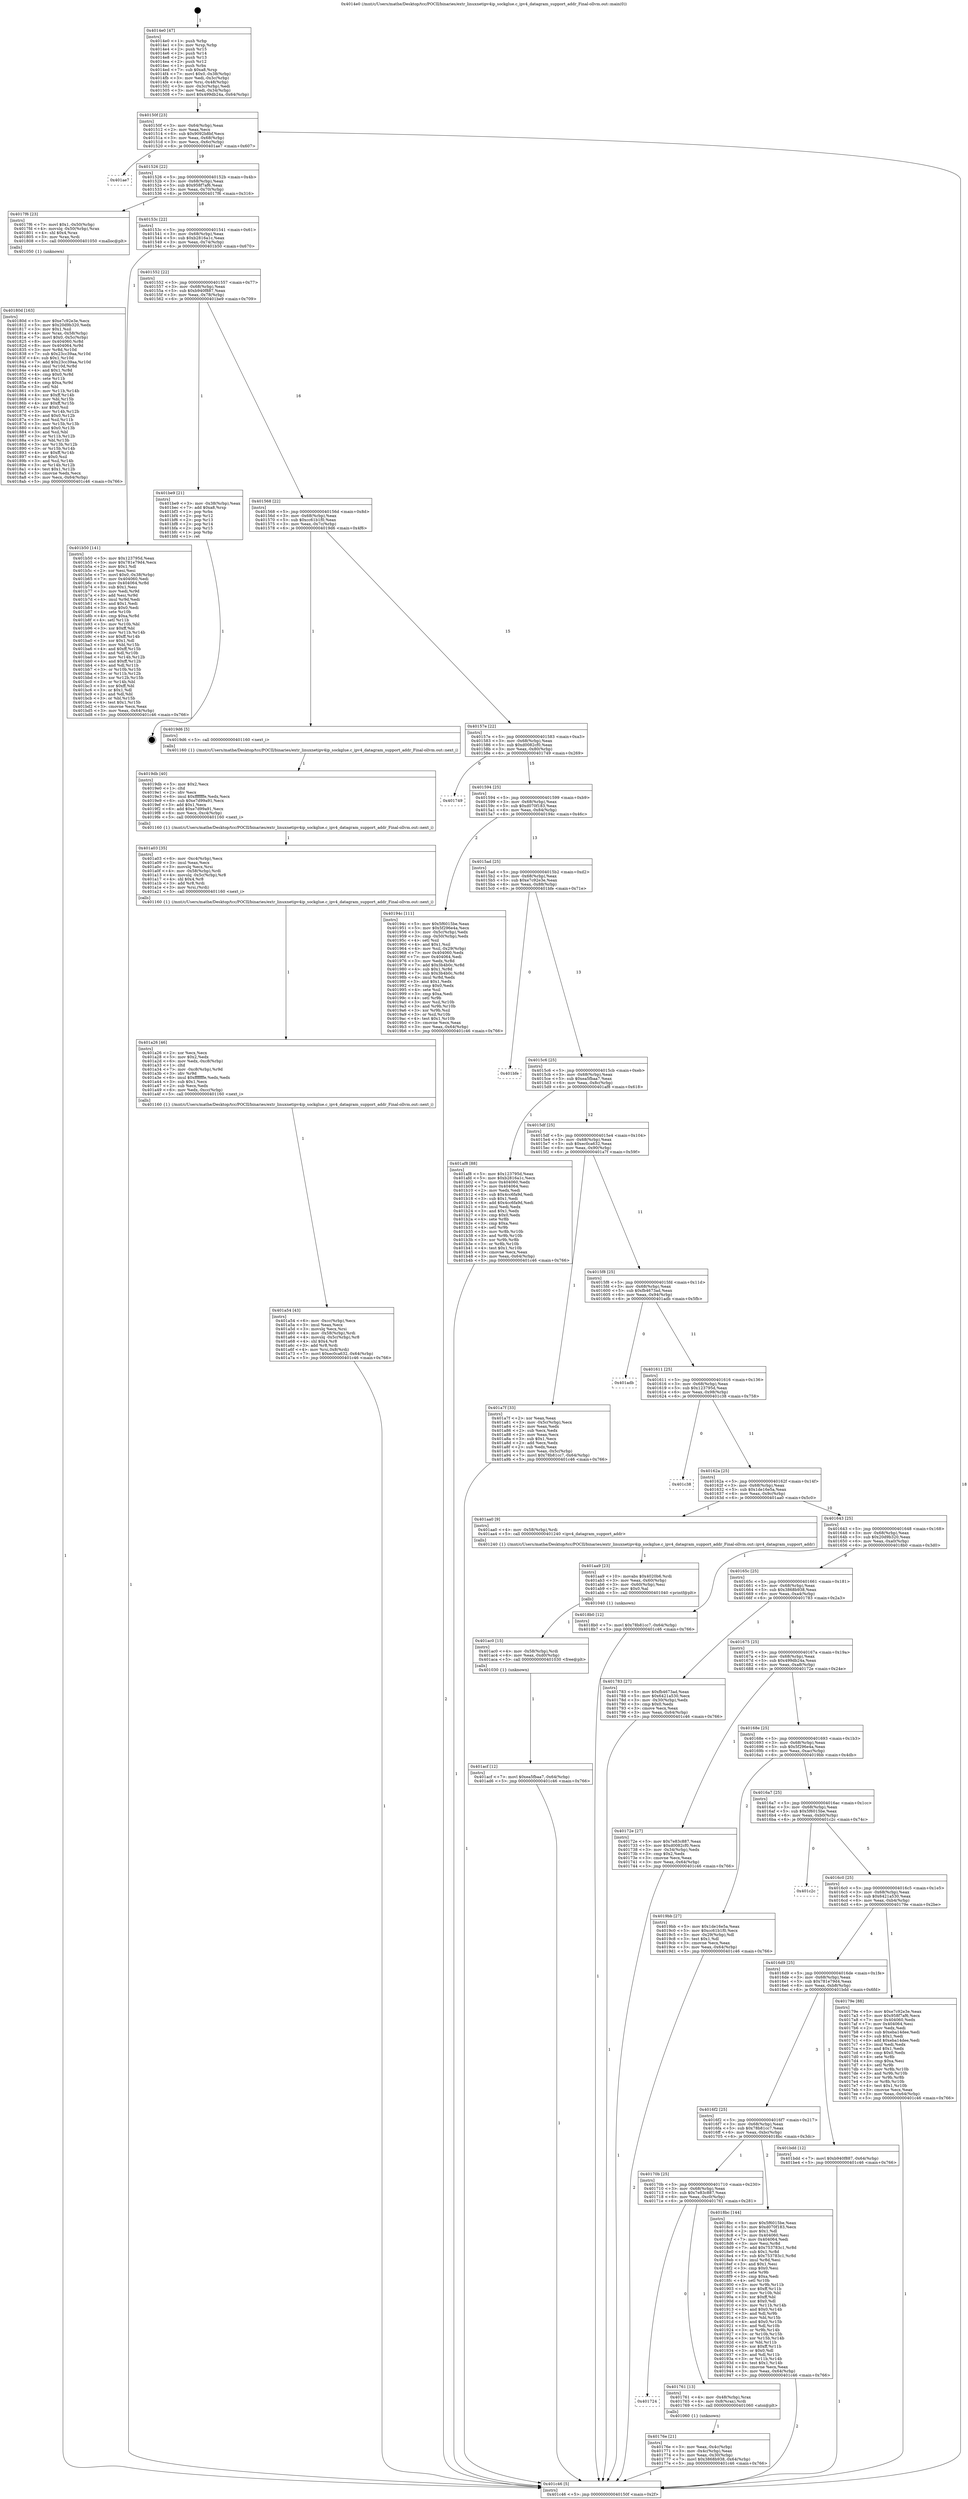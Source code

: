 digraph "0x4014e0" {
  label = "0x4014e0 (/mnt/c/Users/mathe/Desktop/tcc/POCII/binaries/extr_linuxnetipv4ip_sockglue.c_ipv4_datagram_support_addr_Final-ollvm.out::main(0))"
  labelloc = "t"
  node[shape=record]

  Entry [label="",width=0.3,height=0.3,shape=circle,fillcolor=black,style=filled]
  "0x40150f" [label="{
     0x40150f [23]\l
     | [instrs]\l
     &nbsp;&nbsp;0x40150f \<+3\>: mov -0x64(%rbp),%eax\l
     &nbsp;&nbsp;0x401512 \<+2\>: mov %eax,%ecx\l
     &nbsp;&nbsp;0x401514 \<+6\>: sub $0x9092b8bf,%ecx\l
     &nbsp;&nbsp;0x40151a \<+3\>: mov %eax,-0x68(%rbp)\l
     &nbsp;&nbsp;0x40151d \<+3\>: mov %ecx,-0x6c(%rbp)\l
     &nbsp;&nbsp;0x401520 \<+6\>: je 0000000000401ae7 \<main+0x607\>\l
  }"]
  "0x401ae7" [label="{
     0x401ae7\l
  }", style=dashed]
  "0x401526" [label="{
     0x401526 [22]\l
     | [instrs]\l
     &nbsp;&nbsp;0x401526 \<+5\>: jmp 000000000040152b \<main+0x4b\>\l
     &nbsp;&nbsp;0x40152b \<+3\>: mov -0x68(%rbp),%eax\l
     &nbsp;&nbsp;0x40152e \<+5\>: sub $0x958f7af6,%eax\l
     &nbsp;&nbsp;0x401533 \<+3\>: mov %eax,-0x70(%rbp)\l
     &nbsp;&nbsp;0x401536 \<+6\>: je 00000000004017f6 \<main+0x316\>\l
  }"]
  Exit [label="",width=0.3,height=0.3,shape=circle,fillcolor=black,style=filled,peripheries=2]
  "0x4017f6" [label="{
     0x4017f6 [23]\l
     | [instrs]\l
     &nbsp;&nbsp;0x4017f6 \<+7\>: movl $0x1,-0x50(%rbp)\l
     &nbsp;&nbsp;0x4017fd \<+4\>: movslq -0x50(%rbp),%rax\l
     &nbsp;&nbsp;0x401801 \<+4\>: shl $0x4,%rax\l
     &nbsp;&nbsp;0x401805 \<+3\>: mov %rax,%rdi\l
     &nbsp;&nbsp;0x401808 \<+5\>: call 0000000000401050 \<malloc@plt\>\l
     | [calls]\l
     &nbsp;&nbsp;0x401050 \{1\} (unknown)\l
  }"]
  "0x40153c" [label="{
     0x40153c [22]\l
     | [instrs]\l
     &nbsp;&nbsp;0x40153c \<+5\>: jmp 0000000000401541 \<main+0x61\>\l
     &nbsp;&nbsp;0x401541 \<+3\>: mov -0x68(%rbp),%eax\l
     &nbsp;&nbsp;0x401544 \<+5\>: sub $0xb2816a1c,%eax\l
     &nbsp;&nbsp;0x401549 \<+3\>: mov %eax,-0x74(%rbp)\l
     &nbsp;&nbsp;0x40154c \<+6\>: je 0000000000401b50 \<main+0x670\>\l
  }"]
  "0x401acf" [label="{
     0x401acf [12]\l
     | [instrs]\l
     &nbsp;&nbsp;0x401acf \<+7\>: movl $0xea5fbaa7,-0x64(%rbp)\l
     &nbsp;&nbsp;0x401ad6 \<+5\>: jmp 0000000000401c46 \<main+0x766\>\l
  }"]
  "0x401b50" [label="{
     0x401b50 [141]\l
     | [instrs]\l
     &nbsp;&nbsp;0x401b50 \<+5\>: mov $0x123795d,%eax\l
     &nbsp;&nbsp;0x401b55 \<+5\>: mov $0x781e79d4,%ecx\l
     &nbsp;&nbsp;0x401b5a \<+2\>: mov $0x1,%dl\l
     &nbsp;&nbsp;0x401b5c \<+2\>: xor %esi,%esi\l
     &nbsp;&nbsp;0x401b5e \<+7\>: movl $0x0,-0x38(%rbp)\l
     &nbsp;&nbsp;0x401b65 \<+7\>: mov 0x404060,%edi\l
     &nbsp;&nbsp;0x401b6c \<+8\>: mov 0x404064,%r8d\l
     &nbsp;&nbsp;0x401b74 \<+3\>: sub $0x1,%esi\l
     &nbsp;&nbsp;0x401b77 \<+3\>: mov %edi,%r9d\l
     &nbsp;&nbsp;0x401b7a \<+3\>: add %esi,%r9d\l
     &nbsp;&nbsp;0x401b7d \<+4\>: imul %r9d,%edi\l
     &nbsp;&nbsp;0x401b81 \<+3\>: and $0x1,%edi\l
     &nbsp;&nbsp;0x401b84 \<+3\>: cmp $0x0,%edi\l
     &nbsp;&nbsp;0x401b87 \<+4\>: sete %r10b\l
     &nbsp;&nbsp;0x401b8b \<+4\>: cmp $0xa,%r8d\l
     &nbsp;&nbsp;0x401b8f \<+4\>: setl %r11b\l
     &nbsp;&nbsp;0x401b93 \<+3\>: mov %r10b,%bl\l
     &nbsp;&nbsp;0x401b96 \<+3\>: xor $0xff,%bl\l
     &nbsp;&nbsp;0x401b99 \<+3\>: mov %r11b,%r14b\l
     &nbsp;&nbsp;0x401b9c \<+4\>: xor $0xff,%r14b\l
     &nbsp;&nbsp;0x401ba0 \<+3\>: xor $0x1,%dl\l
     &nbsp;&nbsp;0x401ba3 \<+3\>: mov %bl,%r15b\l
     &nbsp;&nbsp;0x401ba6 \<+4\>: and $0xff,%r15b\l
     &nbsp;&nbsp;0x401baa \<+3\>: and %dl,%r10b\l
     &nbsp;&nbsp;0x401bad \<+3\>: mov %r14b,%r12b\l
     &nbsp;&nbsp;0x401bb0 \<+4\>: and $0xff,%r12b\l
     &nbsp;&nbsp;0x401bb4 \<+3\>: and %dl,%r11b\l
     &nbsp;&nbsp;0x401bb7 \<+3\>: or %r10b,%r15b\l
     &nbsp;&nbsp;0x401bba \<+3\>: or %r11b,%r12b\l
     &nbsp;&nbsp;0x401bbd \<+3\>: xor %r12b,%r15b\l
     &nbsp;&nbsp;0x401bc0 \<+3\>: or %r14b,%bl\l
     &nbsp;&nbsp;0x401bc3 \<+3\>: xor $0xff,%bl\l
     &nbsp;&nbsp;0x401bc6 \<+3\>: or $0x1,%dl\l
     &nbsp;&nbsp;0x401bc9 \<+2\>: and %dl,%bl\l
     &nbsp;&nbsp;0x401bcb \<+3\>: or %bl,%r15b\l
     &nbsp;&nbsp;0x401bce \<+4\>: test $0x1,%r15b\l
     &nbsp;&nbsp;0x401bd2 \<+3\>: cmovne %ecx,%eax\l
     &nbsp;&nbsp;0x401bd5 \<+3\>: mov %eax,-0x64(%rbp)\l
     &nbsp;&nbsp;0x401bd8 \<+5\>: jmp 0000000000401c46 \<main+0x766\>\l
  }"]
  "0x401552" [label="{
     0x401552 [22]\l
     | [instrs]\l
     &nbsp;&nbsp;0x401552 \<+5\>: jmp 0000000000401557 \<main+0x77\>\l
     &nbsp;&nbsp;0x401557 \<+3\>: mov -0x68(%rbp),%eax\l
     &nbsp;&nbsp;0x40155a \<+5\>: sub $0xb940f887,%eax\l
     &nbsp;&nbsp;0x40155f \<+3\>: mov %eax,-0x78(%rbp)\l
     &nbsp;&nbsp;0x401562 \<+6\>: je 0000000000401be9 \<main+0x709\>\l
  }"]
  "0x401ac0" [label="{
     0x401ac0 [15]\l
     | [instrs]\l
     &nbsp;&nbsp;0x401ac0 \<+4\>: mov -0x58(%rbp),%rdi\l
     &nbsp;&nbsp;0x401ac4 \<+6\>: mov %eax,-0xd0(%rbp)\l
     &nbsp;&nbsp;0x401aca \<+5\>: call 0000000000401030 \<free@plt\>\l
     | [calls]\l
     &nbsp;&nbsp;0x401030 \{1\} (unknown)\l
  }"]
  "0x401be9" [label="{
     0x401be9 [21]\l
     | [instrs]\l
     &nbsp;&nbsp;0x401be9 \<+3\>: mov -0x38(%rbp),%eax\l
     &nbsp;&nbsp;0x401bec \<+7\>: add $0xa8,%rsp\l
     &nbsp;&nbsp;0x401bf3 \<+1\>: pop %rbx\l
     &nbsp;&nbsp;0x401bf4 \<+2\>: pop %r12\l
     &nbsp;&nbsp;0x401bf6 \<+2\>: pop %r13\l
     &nbsp;&nbsp;0x401bf8 \<+2\>: pop %r14\l
     &nbsp;&nbsp;0x401bfa \<+2\>: pop %r15\l
     &nbsp;&nbsp;0x401bfc \<+1\>: pop %rbp\l
     &nbsp;&nbsp;0x401bfd \<+1\>: ret\l
  }"]
  "0x401568" [label="{
     0x401568 [22]\l
     | [instrs]\l
     &nbsp;&nbsp;0x401568 \<+5\>: jmp 000000000040156d \<main+0x8d\>\l
     &nbsp;&nbsp;0x40156d \<+3\>: mov -0x68(%rbp),%eax\l
     &nbsp;&nbsp;0x401570 \<+5\>: sub $0xcc61b1f0,%eax\l
     &nbsp;&nbsp;0x401575 \<+3\>: mov %eax,-0x7c(%rbp)\l
     &nbsp;&nbsp;0x401578 \<+6\>: je 00000000004019d6 \<main+0x4f6\>\l
  }"]
  "0x401aa9" [label="{
     0x401aa9 [23]\l
     | [instrs]\l
     &nbsp;&nbsp;0x401aa9 \<+10\>: movabs $0x4020b6,%rdi\l
     &nbsp;&nbsp;0x401ab3 \<+3\>: mov %eax,-0x60(%rbp)\l
     &nbsp;&nbsp;0x401ab6 \<+3\>: mov -0x60(%rbp),%esi\l
     &nbsp;&nbsp;0x401ab9 \<+2\>: mov $0x0,%al\l
     &nbsp;&nbsp;0x401abb \<+5\>: call 0000000000401040 \<printf@plt\>\l
     | [calls]\l
     &nbsp;&nbsp;0x401040 \{1\} (unknown)\l
  }"]
  "0x4019d6" [label="{
     0x4019d6 [5]\l
     | [instrs]\l
     &nbsp;&nbsp;0x4019d6 \<+5\>: call 0000000000401160 \<next_i\>\l
     | [calls]\l
     &nbsp;&nbsp;0x401160 \{1\} (/mnt/c/Users/mathe/Desktop/tcc/POCII/binaries/extr_linuxnetipv4ip_sockglue.c_ipv4_datagram_support_addr_Final-ollvm.out::next_i)\l
  }"]
  "0x40157e" [label="{
     0x40157e [22]\l
     | [instrs]\l
     &nbsp;&nbsp;0x40157e \<+5\>: jmp 0000000000401583 \<main+0xa3\>\l
     &nbsp;&nbsp;0x401583 \<+3\>: mov -0x68(%rbp),%eax\l
     &nbsp;&nbsp;0x401586 \<+5\>: sub $0xd0082cf0,%eax\l
     &nbsp;&nbsp;0x40158b \<+3\>: mov %eax,-0x80(%rbp)\l
     &nbsp;&nbsp;0x40158e \<+6\>: je 0000000000401749 \<main+0x269\>\l
  }"]
  "0x401a54" [label="{
     0x401a54 [43]\l
     | [instrs]\l
     &nbsp;&nbsp;0x401a54 \<+6\>: mov -0xcc(%rbp),%ecx\l
     &nbsp;&nbsp;0x401a5a \<+3\>: imul %eax,%ecx\l
     &nbsp;&nbsp;0x401a5d \<+3\>: movslq %ecx,%rsi\l
     &nbsp;&nbsp;0x401a60 \<+4\>: mov -0x58(%rbp),%rdi\l
     &nbsp;&nbsp;0x401a64 \<+4\>: movslq -0x5c(%rbp),%r8\l
     &nbsp;&nbsp;0x401a68 \<+4\>: shl $0x4,%r8\l
     &nbsp;&nbsp;0x401a6c \<+3\>: add %r8,%rdi\l
     &nbsp;&nbsp;0x401a6f \<+4\>: mov %rsi,0x8(%rdi)\l
     &nbsp;&nbsp;0x401a73 \<+7\>: movl $0xec0ca632,-0x64(%rbp)\l
     &nbsp;&nbsp;0x401a7a \<+5\>: jmp 0000000000401c46 \<main+0x766\>\l
  }"]
  "0x401749" [label="{
     0x401749\l
  }", style=dashed]
  "0x401594" [label="{
     0x401594 [25]\l
     | [instrs]\l
     &nbsp;&nbsp;0x401594 \<+5\>: jmp 0000000000401599 \<main+0xb9\>\l
     &nbsp;&nbsp;0x401599 \<+3\>: mov -0x68(%rbp),%eax\l
     &nbsp;&nbsp;0x40159c \<+5\>: sub $0xd070f183,%eax\l
     &nbsp;&nbsp;0x4015a1 \<+6\>: mov %eax,-0x84(%rbp)\l
     &nbsp;&nbsp;0x4015a7 \<+6\>: je 000000000040194c \<main+0x46c\>\l
  }"]
  "0x401a26" [label="{
     0x401a26 [46]\l
     | [instrs]\l
     &nbsp;&nbsp;0x401a26 \<+2\>: xor %ecx,%ecx\l
     &nbsp;&nbsp;0x401a28 \<+5\>: mov $0x2,%edx\l
     &nbsp;&nbsp;0x401a2d \<+6\>: mov %edx,-0xc8(%rbp)\l
     &nbsp;&nbsp;0x401a33 \<+1\>: cltd\l
     &nbsp;&nbsp;0x401a34 \<+7\>: mov -0xc8(%rbp),%r9d\l
     &nbsp;&nbsp;0x401a3b \<+3\>: idiv %r9d\l
     &nbsp;&nbsp;0x401a3e \<+6\>: imul $0xfffffffe,%edx,%edx\l
     &nbsp;&nbsp;0x401a44 \<+3\>: sub $0x1,%ecx\l
     &nbsp;&nbsp;0x401a47 \<+2\>: sub %ecx,%edx\l
     &nbsp;&nbsp;0x401a49 \<+6\>: mov %edx,-0xcc(%rbp)\l
     &nbsp;&nbsp;0x401a4f \<+5\>: call 0000000000401160 \<next_i\>\l
     | [calls]\l
     &nbsp;&nbsp;0x401160 \{1\} (/mnt/c/Users/mathe/Desktop/tcc/POCII/binaries/extr_linuxnetipv4ip_sockglue.c_ipv4_datagram_support_addr_Final-ollvm.out::next_i)\l
  }"]
  "0x40194c" [label="{
     0x40194c [111]\l
     | [instrs]\l
     &nbsp;&nbsp;0x40194c \<+5\>: mov $0x5f6015be,%eax\l
     &nbsp;&nbsp;0x401951 \<+5\>: mov $0x5f296e4a,%ecx\l
     &nbsp;&nbsp;0x401956 \<+3\>: mov -0x5c(%rbp),%edx\l
     &nbsp;&nbsp;0x401959 \<+3\>: cmp -0x50(%rbp),%edx\l
     &nbsp;&nbsp;0x40195c \<+4\>: setl %sil\l
     &nbsp;&nbsp;0x401960 \<+4\>: and $0x1,%sil\l
     &nbsp;&nbsp;0x401964 \<+4\>: mov %sil,-0x29(%rbp)\l
     &nbsp;&nbsp;0x401968 \<+7\>: mov 0x404060,%edx\l
     &nbsp;&nbsp;0x40196f \<+7\>: mov 0x404064,%edi\l
     &nbsp;&nbsp;0x401976 \<+3\>: mov %edx,%r8d\l
     &nbsp;&nbsp;0x401979 \<+7\>: add $0x3b4b0c,%r8d\l
     &nbsp;&nbsp;0x401980 \<+4\>: sub $0x1,%r8d\l
     &nbsp;&nbsp;0x401984 \<+7\>: sub $0x3b4b0c,%r8d\l
     &nbsp;&nbsp;0x40198b \<+4\>: imul %r8d,%edx\l
     &nbsp;&nbsp;0x40198f \<+3\>: and $0x1,%edx\l
     &nbsp;&nbsp;0x401992 \<+3\>: cmp $0x0,%edx\l
     &nbsp;&nbsp;0x401995 \<+4\>: sete %sil\l
     &nbsp;&nbsp;0x401999 \<+3\>: cmp $0xa,%edi\l
     &nbsp;&nbsp;0x40199c \<+4\>: setl %r9b\l
     &nbsp;&nbsp;0x4019a0 \<+3\>: mov %sil,%r10b\l
     &nbsp;&nbsp;0x4019a3 \<+3\>: and %r9b,%r10b\l
     &nbsp;&nbsp;0x4019a6 \<+3\>: xor %r9b,%sil\l
     &nbsp;&nbsp;0x4019a9 \<+3\>: or %sil,%r10b\l
     &nbsp;&nbsp;0x4019ac \<+4\>: test $0x1,%r10b\l
     &nbsp;&nbsp;0x4019b0 \<+3\>: cmovne %ecx,%eax\l
     &nbsp;&nbsp;0x4019b3 \<+3\>: mov %eax,-0x64(%rbp)\l
     &nbsp;&nbsp;0x4019b6 \<+5\>: jmp 0000000000401c46 \<main+0x766\>\l
  }"]
  "0x4015ad" [label="{
     0x4015ad [25]\l
     | [instrs]\l
     &nbsp;&nbsp;0x4015ad \<+5\>: jmp 00000000004015b2 \<main+0xd2\>\l
     &nbsp;&nbsp;0x4015b2 \<+3\>: mov -0x68(%rbp),%eax\l
     &nbsp;&nbsp;0x4015b5 \<+5\>: sub $0xe7c92e3e,%eax\l
     &nbsp;&nbsp;0x4015ba \<+6\>: mov %eax,-0x88(%rbp)\l
     &nbsp;&nbsp;0x4015c0 \<+6\>: je 0000000000401bfe \<main+0x71e\>\l
  }"]
  "0x401a03" [label="{
     0x401a03 [35]\l
     | [instrs]\l
     &nbsp;&nbsp;0x401a03 \<+6\>: mov -0xc4(%rbp),%ecx\l
     &nbsp;&nbsp;0x401a09 \<+3\>: imul %eax,%ecx\l
     &nbsp;&nbsp;0x401a0c \<+3\>: movslq %ecx,%rsi\l
     &nbsp;&nbsp;0x401a0f \<+4\>: mov -0x58(%rbp),%rdi\l
     &nbsp;&nbsp;0x401a13 \<+4\>: movslq -0x5c(%rbp),%r8\l
     &nbsp;&nbsp;0x401a17 \<+4\>: shl $0x4,%r8\l
     &nbsp;&nbsp;0x401a1b \<+3\>: add %r8,%rdi\l
     &nbsp;&nbsp;0x401a1e \<+3\>: mov %rsi,(%rdi)\l
     &nbsp;&nbsp;0x401a21 \<+5\>: call 0000000000401160 \<next_i\>\l
     | [calls]\l
     &nbsp;&nbsp;0x401160 \{1\} (/mnt/c/Users/mathe/Desktop/tcc/POCII/binaries/extr_linuxnetipv4ip_sockglue.c_ipv4_datagram_support_addr_Final-ollvm.out::next_i)\l
  }"]
  "0x401bfe" [label="{
     0x401bfe\l
  }", style=dashed]
  "0x4015c6" [label="{
     0x4015c6 [25]\l
     | [instrs]\l
     &nbsp;&nbsp;0x4015c6 \<+5\>: jmp 00000000004015cb \<main+0xeb\>\l
     &nbsp;&nbsp;0x4015cb \<+3\>: mov -0x68(%rbp),%eax\l
     &nbsp;&nbsp;0x4015ce \<+5\>: sub $0xea5fbaa7,%eax\l
     &nbsp;&nbsp;0x4015d3 \<+6\>: mov %eax,-0x8c(%rbp)\l
     &nbsp;&nbsp;0x4015d9 \<+6\>: je 0000000000401af8 \<main+0x618\>\l
  }"]
  "0x4019db" [label="{
     0x4019db [40]\l
     | [instrs]\l
     &nbsp;&nbsp;0x4019db \<+5\>: mov $0x2,%ecx\l
     &nbsp;&nbsp;0x4019e0 \<+1\>: cltd\l
     &nbsp;&nbsp;0x4019e1 \<+2\>: idiv %ecx\l
     &nbsp;&nbsp;0x4019e3 \<+6\>: imul $0xfffffffe,%edx,%ecx\l
     &nbsp;&nbsp;0x4019e9 \<+6\>: sub $0xe7d99a91,%ecx\l
     &nbsp;&nbsp;0x4019ef \<+3\>: add $0x1,%ecx\l
     &nbsp;&nbsp;0x4019f2 \<+6\>: add $0xe7d99a91,%ecx\l
     &nbsp;&nbsp;0x4019f8 \<+6\>: mov %ecx,-0xc4(%rbp)\l
     &nbsp;&nbsp;0x4019fe \<+5\>: call 0000000000401160 \<next_i\>\l
     | [calls]\l
     &nbsp;&nbsp;0x401160 \{1\} (/mnt/c/Users/mathe/Desktop/tcc/POCII/binaries/extr_linuxnetipv4ip_sockglue.c_ipv4_datagram_support_addr_Final-ollvm.out::next_i)\l
  }"]
  "0x401af8" [label="{
     0x401af8 [88]\l
     | [instrs]\l
     &nbsp;&nbsp;0x401af8 \<+5\>: mov $0x123795d,%eax\l
     &nbsp;&nbsp;0x401afd \<+5\>: mov $0xb2816a1c,%ecx\l
     &nbsp;&nbsp;0x401b02 \<+7\>: mov 0x404060,%edx\l
     &nbsp;&nbsp;0x401b09 \<+7\>: mov 0x404064,%esi\l
     &nbsp;&nbsp;0x401b10 \<+2\>: mov %edx,%edi\l
     &nbsp;&nbsp;0x401b12 \<+6\>: sub $0x4cc6fa9d,%edi\l
     &nbsp;&nbsp;0x401b18 \<+3\>: sub $0x1,%edi\l
     &nbsp;&nbsp;0x401b1b \<+6\>: add $0x4cc6fa9d,%edi\l
     &nbsp;&nbsp;0x401b21 \<+3\>: imul %edi,%edx\l
     &nbsp;&nbsp;0x401b24 \<+3\>: and $0x1,%edx\l
     &nbsp;&nbsp;0x401b27 \<+3\>: cmp $0x0,%edx\l
     &nbsp;&nbsp;0x401b2a \<+4\>: sete %r8b\l
     &nbsp;&nbsp;0x401b2e \<+3\>: cmp $0xa,%esi\l
     &nbsp;&nbsp;0x401b31 \<+4\>: setl %r9b\l
     &nbsp;&nbsp;0x401b35 \<+3\>: mov %r8b,%r10b\l
     &nbsp;&nbsp;0x401b38 \<+3\>: and %r9b,%r10b\l
     &nbsp;&nbsp;0x401b3b \<+3\>: xor %r9b,%r8b\l
     &nbsp;&nbsp;0x401b3e \<+3\>: or %r8b,%r10b\l
     &nbsp;&nbsp;0x401b41 \<+4\>: test $0x1,%r10b\l
     &nbsp;&nbsp;0x401b45 \<+3\>: cmovne %ecx,%eax\l
     &nbsp;&nbsp;0x401b48 \<+3\>: mov %eax,-0x64(%rbp)\l
     &nbsp;&nbsp;0x401b4b \<+5\>: jmp 0000000000401c46 \<main+0x766\>\l
  }"]
  "0x4015df" [label="{
     0x4015df [25]\l
     | [instrs]\l
     &nbsp;&nbsp;0x4015df \<+5\>: jmp 00000000004015e4 \<main+0x104\>\l
     &nbsp;&nbsp;0x4015e4 \<+3\>: mov -0x68(%rbp),%eax\l
     &nbsp;&nbsp;0x4015e7 \<+5\>: sub $0xec0ca632,%eax\l
     &nbsp;&nbsp;0x4015ec \<+6\>: mov %eax,-0x90(%rbp)\l
     &nbsp;&nbsp;0x4015f2 \<+6\>: je 0000000000401a7f \<main+0x59f\>\l
  }"]
  "0x40180d" [label="{
     0x40180d [163]\l
     | [instrs]\l
     &nbsp;&nbsp;0x40180d \<+5\>: mov $0xe7c92e3e,%ecx\l
     &nbsp;&nbsp;0x401812 \<+5\>: mov $0x20d9b320,%edx\l
     &nbsp;&nbsp;0x401817 \<+3\>: mov $0x1,%sil\l
     &nbsp;&nbsp;0x40181a \<+4\>: mov %rax,-0x58(%rbp)\l
     &nbsp;&nbsp;0x40181e \<+7\>: movl $0x0,-0x5c(%rbp)\l
     &nbsp;&nbsp;0x401825 \<+8\>: mov 0x404060,%r8d\l
     &nbsp;&nbsp;0x40182d \<+8\>: mov 0x404064,%r9d\l
     &nbsp;&nbsp;0x401835 \<+3\>: mov %r8d,%r10d\l
     &nbsp;&nbsp;0x401838 \<+7\>: sub $0x23cc39aa,%r10d\l
     &nbsp;&nbsp;0x40183f \<+4\>: sub $0x1,%r10d\l
     &nbsp;&nbsp;0x401843 \<+7\>: add $0x23cc39aa,%r10d\l
     &nbsp;&nbsp;0x40184a \<+4\>: imul %r10d,%r8d\l
     &nbsp;&nbsp;0x40184e \<+4\>: and $0x1,%r8d\l
     &nbsp;&nbsp;0x401852 \<+4\>: cmp $0x0,%r8d\l
     &nbsp;&nbsp;0x401856 \<+4\>: sete %r11b\l
     &nbsp;&nbsp;0x40185a \<+4\>: cmp $0xa,%r9d\l
     &nbsp;&nbsp;0x40185e \<+3\>: setl %bl\l
     &nbsp;&nbsp;0x401861 \<+3\>: mov %r11b,%r14b\l
     &nbsp;&nbsp;0x401864 \<+4\>: xor $0xff,%r14b\l
     &nbsp;&nbsp;0x401868 \<+3\>: mov %bl,%r15b\l
     &nbsp;&nbsp;0x40186b \<+4\>: xor $0xff,%r15b\l
     &nbsp;&nbsp;0x40186f \<+4\>: xor $0x0,%sil\l
     &nbsp;&nbsp;0x401873 \<+3\>: mov %r14b,%r12b\l
     &nbsp;&nbsp;0x401876 \<+4\>: and $0x0,%r12b\l
     &nbsp;&nbsp;0x40187a \<+3\>: and %sil,%r11b\l
     &nbsp;&nbsp;0x40187d \<+3\>: mov %r15b,%r13b\l
     &nbsp;&nbsp;0x401880 \<+4\>: and $0x0,%r13b\l
     &nbsp;&nbsp;0x401884 \<+3\>: and %sil,%bl\l
     &nbsp;&nbsp;0x401887 \<+3\>: or %r11b,%r12b\l
     &nbsp;&nbsp;0x40188a \<+3\>: or %bl,%r13b\l
     &nbsp;&nbsp;0x40188d \<+3\>: xor %r13b,%r12b\l
     &nbsp;&nbsp;0x401890 \<+3\>: or %r15b,%r14b\l
     &nbsp;&nbsp;0x401893 \<+4\>: xor $0xff,%r14b\l
     &nbsp;&nbsp;0x401897 \<+4\>: or $0x0,%sil\l
     &nbsp;&nbsp;0x40189b \<+3\>: and %sil,%r14b\l
     &nbsp;&nbsp;0x40189e \<+3\>: or %r14b,%r12b\l
     &nbsp;&nbsp;0x4018a1 \<+4\>: test $0x1,%r12b\l
     &nbsp;&nbsp;0x4018a5 \<+3\>: cmovne %edx,%ecx\l
     &nbsp;&nbsp;0x4018a8 \<+3\>: mov %ecx,-0x64(%rbp)\l
     &nbsp;&nbsp;0x4018ab \<+5\>: jmp 0000000000401c46 \<main+0x766\>\l
  }"]
  "0x401a7f" [label="{
     0x401a7f [33]\l
     | [instrs]\l
     &nbsp;&nbsp;0x401a7f \<+2\>: xor %eax,%eax\l
     &nbsp;&nbsp;0x401a81 \<+3\>: mov -0x5c(%rbp),%ecx\l
     &nbsp;&nbsp;0x401a84 \<+2\>: mov %eax,%edx\l
     &nbsp;&nbsp;0x401a86 \<+2\>: sub %ecx,%edx\l
     &nbsp;&nbsp;0x401a88 \<+2\>: mov %eax,%ecx\l
     &nbsp;&nbsp;0x401a8a \<+3\>: sub $0x1,%ecx\l
     &nbsp;&nbsp;0x401a8d \<+2\>: add %ecx,%edx\l
     &nbsp;&nbsp;0x401a8f \<+2\>: sub %edx,%eax\l
     &nbsp;&nbsp;0x401a91 \<+3\>: mov %eax,-0x5c(%rbp)\l
     &nbsp;&nbsp;0x401a94 \<+7\>: movl $0x78b81cc7,-0x64(%rbp)\l
     &nbsp;&nbsp;0x401a9b \<+5\>: jmp 0000000000401c46 \<main+0x766\>\l
  }"]
  "0x4015f8" [label="{
     0x4015f8 [25]\l
     | [instrs]\l
     &nbsp;&nbsp;0x4015f8 \<+5\>: jmp 00000000004015fd \<main+0x11d\>\l
     &nbsp;&nbsp;0x4015fd \<+3\>: mov -0x68(%rbp),%eax\l
     &nbsp;&nbsp;0x401600 \<+5\>: sub $0xfb4673ad,%eax\l
     &nbsp;&nbsp;0x401605 \<+6\>: mov %eax,-0x94(%rbp)\l
     &nbsp;&nbsp;0x40160b \<+6\>: je 0000000000401adb \<main+0x5fb\>\l
  }"]
  "0x40176e" [label="{
     0x40176e [21]\l
     | [instrs]\l
     &nbsp;&nbsp;0x40176e \<+3\>: mov %eax,-0x4c(%rbp)\l
     &nbsp;&nbsp;0x401771 \<+3\>: mov -0x4c(%rbp),%eax\l
     &nbsp;&nbsp;0x401774 \<+3\>: mov %eax,-0x30(%rbp)\l
     &nbsp;&nbsp;0x401777 \<+7\>: movl $0x3868b938,-0x64(%rbp)\l
     &nbsp;&nbsp;0x40177e \<+5\>: jmp 0000000000401c46 \<main+0x766\>\l
  }"]
  "0x401adb" [label="{
     0x401adb\l
  }", style=dashed]
  "0x401611" [label="{
     0x401611 [25]\l
     | [instrs]\l
     &nbsp;&nbsp;0x401611 \<+5\>: jmp 0000000000401616 \<main+0x136\>\l
     &nbsp;&nbsp;0x401616 \<+3\>: mov -0x68(%rbp),%eax\l
     &nbsp;&nbsp;0x401619 \<+5\>: sub $0x123795d,%eax\l
     &nbsp;&nbsp;0x40161e \<+6\>: mov %eax,-0x98(%rbp)\l
     &nbsp;&nbsp;0x401624 \<+6\>: je 0000000000401c38 \<main+0x758\>\l
  }"]
  "0x401724" [label="{
     0x401724\l
  }", style=dashed]
  "0x401c38" [label="{
     0x401c38\l
  }", style=dashed]
  "0x40162a" [label="{
     0x40162a [25]\l
     | [instrs]\l
     &nbsp;&nbsp;0x40162a \<+5\>: jmp 000000000040162f \<main+0x14f\>\l
     &nbsp;&nbsp;0x40162f \<+3\>: mov -0x68(%rbp),%eax\l
     &nbsp;&nbsp;0x401632 \<+5\>: sub $0x1de16e5a,%eax\l
     &nbsp;&nbsp;0x401637 \<+6\>: mov %eax,-0x9c(%rbp)\l
     &nbsp;&nbsp;0x40163d \<+6\>: je 0000000000401aa0 \<main+0x5c0\>\l
  }"]
  "0x401761" [label="{
     0x401761 [13]\l
     | [instrs]\l
     &nbsp;&nbsp;0x401761 \<+4\>: mov -0x48(%rbp),%rax\l
     &nbsp;&nbsp;0x401765 \<+4\>: mov 0x8(%rax),%rdi\l
     &nbsp;&nbsp;0x401769 \<+5\>: call 0000000000401060 \<atoi@plt\>\l
     | [calls]\l
     &nbsp;&nbsp;0x401060 \{1\} (unknown)\l
  }"]
  "0x401aa0" [label="{
     0x401aa0 [9]\l
     | [instrs]\l
     &nbsp;&nbsp;0x401aa0 \<+4\>: mov -0x58(%rbp),%rdi\l
     &nbsp;&nbsp;0x401aa4 \<+5\>: call 0000000000401240 \<ipv4_datagram_support_addr\>\l
     | [calls]\l
     &nbsp;&nbsp;0x401240 \{1\} (/mnt/c/Users/mathe/Desktop/tcc/POCII/binaries/extr_linuxnetipv4ip_sockglue.c_ipv4_datagram_support_addr_Final-ollvm.out::ipv4_datagram_support_addr)\l
  }"]
  "0x401643" [label="{
     0x401643 [25]\l
     | [instrs]\l
     &nbsp;&nbsp;0x401643 \<+5\>: jmp 0000000000401648 \<main+0x168\>\l
     &nbsp;&nbsp;0x401648 \<+3\>: mov -0x68(%rbp),%eax\l
     &nbsp;&nbsp;0x40164b \<+5\>: sub $0x20d9b320,%eax\l
     &nbsp;&nbsp;0x401650 \<+6\>: mov %eax,-0xa0(%rbp)\l
     &nbsp;&nbsp;0x401656 \<+6\>: je 00000000004018b0 \<main+0x3d0\>\l
  }"]
  "0x40170b" [label="{
     0x40170b [25]\l
     | [instrs]\l
     &nbsp;&nbsp;0x40170b \<+5\>: jmp 0000000000401710 \<main+0x230\>\l
     &nbsp;&nbsp;0x401710 \<+3\>: mov -0x68(%rbp),%eax\l
     &nbsp;&nbsp;0x401713 \<+5\>: sub $0x7e83c887,%eax\l
     &nbsp;&nbsp;0x401718 \<+6\>: mov %eax,-0xc0(%rbp)\l
     &nbsp;&nbsp;0x40171e \<+6\>: je 0000000000401761 \<main+0x281\>\l
  }"]
  "0x4018b0" [label="{
     0x4018b0 [12]\l
     | [instrs]\l
     &nbsp;&nbsp;0x4018b0 \<+7\>: movl $0x78b81cc7,-0x64(%rbp)\l
     &nbsp;&nbsp;0x4018b7 \<+5\>: jmp 0000000000401c46 \<main+0x766\>\l
  }"]
  "0x40165c" [label="{
     0x40165c [25]\l
     | [instrs]\l
     &nbsp;&nbsp;0x40165c \<+5\>: jmp 0000000000401661 \<main+0x181\>\l
     &nbsp;&nbsp;0x401661 \<+3\>: mov -0x68(%rbp),%eax\l
     &nbsp;&nbsp;0x401664 \<+5\>: sub $0x3868b938,%eax\l
     &nbsp;&nbsp;0x401669 \<+6\>: mov %eax,-0xa4(%rbp)\l
     &nbsp;&nbsp;0x40166f \<+6\>: je 0000000000401783 \<main+0x2a3\>\l
  }"]
  "0x4018bc" [label="{
     0x4018bc [144]\l
     | [instrs]\l
     &nbsp;&nbsp;0x4018bc \<+5\>: mov $0x5f6015be,%eax\l
     &nbsp;&nbsp;0x4018c1 \<+5\>: mov $0xd070f183,%ecx\l
     &nbsp;&nbsp;0x4018c6 \<+2\>: mov $0x1,%dl\l
     &nbsp;&nbsp;0x4018c8 \<+7\>: mov 0x404060,%esi\l
     &nbsp;&nbsp;0x4018cf \<+7\>: mov 0x404064,%edi\l
     &nbsp;&nbsp;0x4018d6 \<+3\>: mov %esi,%r8d\l
     &nbsp;&nbsp;0x4018d9 \<+7\>: add $0x753783c1,%r8d\l
     &nbsp;&nbsp;0x4018e0 \<+4\>: sub $0x1,%r8d\l
     &nbsp;&nbsp;0x4018e4 \<+7\>: sub $0x753783c1,%r8d\l
     &nbsp;&nbsp;0x4018eb \<+4\>: imul %r8d,%esi\l
     &nbsp;&nbsp;0x4018ef \<+3\>: and $0x1,%esi\l
     &nbsp;&nbsp;0x4018f2 \<+3\>: cmp $0x0,%esi\l
     &nbsp;&nbsp;0x4018f5 \<+4\>: sete %r9b\l
     &nbsp;&nbsp;0x4018f9 \<+3\>: cmp $0xa,%edi\l
     &nbsp;&nbsp;0x4018fc \<+4\>: setl %r10b\l
     &nbsp;&nbsp;0x401900 \<+3\>: mov %r9b,%r11b\l
     &nbsp;&nbsp;0x401903 \<+4\>: xor $0xff,%r11b\l
     &nbsp;&nbsp;0x401907 \<+3\>: mov %r10b,%bl\l
     &nbsp;&nbsp;0x40190a \<+3\>: xor $0xff,%bl\l
     &nbsp;&nbsp;0x40190d \<+3\>: xor $0x0,%dl\l
     &nbsp;&nbsp;0x401910 \<+3\>: mov %r11b,%r14b\l
     &nbsp;&nbsp;0x401913 \<+4\>: and $0x0,%r14b\l
     &nbsp;&nbsp;0x401917 \<+3\>: and %dl,%r9b\l
     &nbsp;&nbsp;0x40191a \<+3\>: mov %bl,%r15b\l
     &nbsp;&nbsp;0x40191d \<+4\>: and $0x0,%r15b\l
     &nbsp;&nbsp;0x401921 \<+3\>: and %dl,%r10b\l
     &nbsp;&nbsp;0x401924 \<+3\>: or %r9b,%r14b\l
     &nbsp;&nbsp;0x401927 \<+3\>: or %r10b,%r15b\l
     &nbsp;&nbsp;0x40192a \<+3\>: xor %r15b,%r14b\l
     &nbsp;&nbsp;0x40192d \<+3\>: or %bl,%r11b\l
     &nbsp;&nbsp;0x401930 \<+4\>: xor $0xff,%r11b\l
     &nbsp;&nbsp;0x401934 \<+3\>: or $0x0,%dl\l
     &nbsp;&nbsp;0x401937 \<+3\>: and %dl,%r11b\l
     &nbsp;&nbsp;0x40193a \<+3\>: or %r11b,%r14b\l
     &nbsp;&nbsp;0x40193d \<+4\>: test $0x1,%r14b\l
     &nbsp;&nbsp;0x401941 \<+3\>: cmovne %ecx,%eax\l
     &nbsp;&nbsp;0x401944 \<+3\>: mov %eax,-0x64(%rbp)\l
     &nbsp;&nbsp;0x401947 \<+5\>: jmp 0000000000401c46 \<main+0x766\>\l
  }"]
  "0x401783" [label="{
     0x401783 [27]\l
     | [instrs]\l
     &nbsp;&nbsp;0x401783 \<+5\>: mov $0xfb4673ad,%eax\l
     &nbsp;&nbsp;0x401788 \<+5\>: mov $0x6421a530,%ecx\l
     &nbsp;&nbsp;0x40178d \<+3\>: mov -0x30(%rbp),%edx\l
     &nbsp;&nbsp;0x401790 \<+3\>: cmp $0x0,%edx\l
     &nbsp;&nbsp;0x401793 \<+3\>: cmove %ecx,%eax\l
     &nbsp;&nbsp;0x401796 \<+3\>: mov %eax,-0x64(%rbp)\l
     &nbsp;&nbsp;0x401799 \<+5\>: jmp 0000000000401c46 \<main+0x766\>\l
  }"]
  "0x401675" [label="{
     0x401675 [25]\l
     | [instrs]\l
     &nbsp;&nbsp;0x401675 \<+5\>: jmp 000000000040167a \<main+0x19a\>\l
     &nbsp;&nbsp;0x40167a \<+3\>: mov -0x68(%rbp),%eax\l
     &nbsp;&nbsp;0x40167d \<+5\>: sub $0x499db24a,%eax\l
     &nbsp;&nbsp;0x401682 \<+6\>: mov %eax,-0xa8(%rbp)\l
     &nbsp;&nbsp;0x401688 \<+6\>: je 000000000040172e \<main+0x24e\>\l
  }"]
  "0x4016f2" [label="{
     0x4016f2 [25]\l
     | [instrs]\l
     &nbsp;&nbsp;0x4016f2 \<+5\>: jmp 00000000004016f7 \<main+0x217\>\l
     &nbsp;&nbsp;0x4016f7 \<+3\>: mov -0x68(%rbp),%eax\l
     &nbsp;&nbsp;0x4016fa \<+5\>: sub $0x78b81cc7,%eax\l
     &nbsp;&nbsp;0x4016ff \<+6\>: mov %eax,-0xbc(%rbp)\l
     &nbsp;&nbsp;0x401705 \<+6\>: je 00000000004018bc \<main+0x3dc\>\l
  }"]
  "0x40172e" [label="{
     0x40172e [27]\l
     | [instrs]\l
     &nbsp;&nbsp;0x40172e \<+5\>: mov $0x7e83c887,%eax\l
     &nbsp;&nbsp;0x401733 \<+5\>: mov $0xd0082cf0,%ecx\l
     &nbsp;&nbsp;0x401738 \<+3\>: mov -0x34(%rbp),%edx\l
     &nbsp;&nbsp;0x40173b \<+3\>: cmp $0x2,%edx\l
     &nbsp;&nbsp;0x40173e \<+3\>: cmovne %ecx,%eax\l
     &nbsp;&nbsp;0x401741 \<+3\>: mov %eax,-0x64(%rbp)\l
     &nbsp;&nbsp;0x401744 \<+5\>: jmp 0000000000401c46 \<main+0x766\>\l
  }"]
  "0x40168e" [label="{
     0x40168e [25]\l
     | [instrs]\l
     &nbsp;&nbsp;0x40168e \<+5\>: jmp 0000000000401693 \<main+0x1b3\>\l
     &nbsp;&nbsp;0x401693 \<+3\>: mov -0x68(%rbp),%eax\l
     &nbsp;&nbsp;0x401696 \<+5\>: sub $0x5f296e4a,%eax\l
     &nbsp;&nbsp;0x40169b \<+6\>: mov %eax,-0xac(%rbp)\l
     &nbsp;&nbsp;0x4016a1 \<+6\>: je 00000000004019bb \<main+0x4db\>\l
  }"]
  "0x401c46" [label="{
     0x401c46 [5]\l
     | [instrs]\l
     &nbsp;&nbsp;0x401c46 \<+5\>: jmp 000000000040150f \<main+0x2f\>\l
  }"]
  "0x4014e0" [label="{
     0x4014e0 [47]\l
     | [instrs]\l
     &nbsp;&nbsp;0x4014e0 \<+1\>: push %rbp\l
     &nbsp;&nbsp;0x4014e1 \<+3\>: mov %rsp,%rbp\l
     &nbsp;&nbsp;0x4014e4 \<+2\>: push %r15\l
     &nbsp;&nbsp;0x4014e6 \<+2\>: push %r14\l
     &nbsp;&nbsp;0x4014e8 \<+2\>: push %r13\l
     &nbsp;&nbsp;0x4014ea \<+2\>: push %r12\l
     &nbsp;&nbsp;0x4014ec \<+1\>: push %rbx\l
     &nbsp;&nbsp;0x4014ed \<+7\>: sub $0xa8,%rsp\l
     &nbsp;&nbsp;0x4014f4 \<+7\>: movl $0x0,-0x38(%rbp)\l
     &nbsp;&nbsp;0x4014fb \<+3\>: mov %edi,-0x3c(%rbp)\l
     &nbsp;&nbsp;0x4014fe \<+4\>: mov %rsi,-0x48(%rbp)\l
     &nbsp;&nbsp;0x401502 \<+3\>: mov -0x3c(%rbp),%edi\l
     &nbsp;&nbsp;0x401505 \<+3\>: mov %edi,-0x34(%rbp)\l
     &nbsp;&nbsp;0x401508 \<+7\>: movl $0x499db24a,-0x64(%rbp)\l
  }"]
  "0x401bdd" [label="{
     0x401bdd [12]\l
     | [instrs]\l
     &nbsp;&nbsp;0x401bdd \<+7\>: movl $0xb940f887,-0x64(%rbp)\l
     &nbsp;&nbsp;0x401be4 \<+5\>: jmp 0000000000401c46 \<main+0x766\>\l
  }"]
  "0x4019bb" [label="{
     0x4019bb [27]\l
     | [instrs]\l
     &nbsp;&nbsp;0x4019bb \<+5\>: mov $0x1de16e5a,%eax\l
     &nbsp;&nbsp;0x4019c0 \<+5\>: mov $0xcc61b1f0,%ecx\l
     &nbsp;&nbsp;0x4019c5 \<+3\>: mov -0x29(%rbp),%dl\l
     &nbsp;&nbsp;0x4019c8 \<+3\>: test $0x1,%dl\l
     &nbsp;&nbsp;0x4019cb \<+3\>: cmovne %ecx,%eax\l
     &nbsp;&nbsp;0x4019ce \<+3\>: mov %eax,-0x64(%rbp)\l
     &nbsp;&nbsp;0x4019d1 \<+5\>: jmp 0000000000401c46 \<main+0x766\>\l
  }"]
  "0x4016a7" [label="{
     0x4016a7 [25]\l
     | [instrs]\l
     &nbsp;&nbsp;0x4016a7 \<+5\>: jmp 00000000004016ac \<main+0x1cc\>\l
     &nbsp;&nbsp;0x4016ac \<+3\>: mov -0x68(%rbp),%eax\l
     &nbsp;&nbsp;0x4016af \<+5\>: sub $0x5f6015be,%eax\l
     &nbsp;&nbsp;0x4016b4 \<+6\>: mov %eax,-0xb0(%rbp)\l
     &nbsp;&nbsp;0x4016ba \<+6\>: je 0000000000401c2c \<main+0x74c\>\l
  }"]
  "0x4016d9" [label="{
     0x4016d9 [25]\l
     | [instrs]\l
     &nbsp;&nbsp;0x4016d9 \<+5\>: jmp 00000000004016de \<main+0x1fe\>\l
     &nbsp;&nbsp;0x4016de \<+3\>: mov -0x68(%rbp),%eax\l
     &nbsp;&nbsp;0x4016e1 \<+5\>: sub $0x781e79d4,%eax\l
     &nbsp;&nbsp;0x4016e6 \<+6\>: mov %eax,-0xb8(%rbp)\l
     &nbsp;&nbsp;0x4016ec \<+6\>: je 0000000000401bdd \<main+0x6fd\>\l
  }"]
  "0x401c2c" [label="{
     0x401c2c\l
  }", style=dashed]
  "0x4016c0" [label="{
     0x4016c0 [25]\l
     | [instrs]\l
     &nbsp;&nbsp;0x4016c0 \<+5\>: jmp 00000000004016c5 \<main+0x1e5\>\l
     &nbsp;&nbsp;0x4016c5 \<+3\>: mov -0x68(%rbp),%eax\l
     &nbsp;&nbsp;0x4016c8 \<+5\>: sub $0x6421a530,%eax\l
     &nbsp;&nbsp;0x4016cd \<+6\>: mov %eax,-0xb4(%rbp)\l
     &nbsp;&nbsp;0x4016d3 \<+6\>: je 000000000040179e \<main+0x2be\>\l
  }"]
  "0x40179e" [label="{
     0x40179e [88]\l
     | [instrs]\l
     &nbsp;&nbsp;0x40179e \<+5\>: mov $0xe7c92e3e,%eax\l
     &nbsp;&nbsp;0x4017a3 \<+5\>: mov $0x958f7af6,%ecx\l
     &nbsp;&nbsp;0x4017a8 \<+7\>: mov 0x404060,%edx\l
     &nbsp;&nbsp;0x4017af \<+7\>: mov 0x404064,%esi\l
     &nbsp;&nbsp;0x4017b6 \<+2\>: mov %edx,%edi\l
     &nbsp;&nbsp;0x4017b8 \<+6\>: sub $0xeba14dee,%edi\l
     &nbsp;&nbsp;0x4017be \<+3\>: sub $0x1,%edi\l
     &nbsp;&nbsp;0x4017c1 \<+6\>: add $0xeba14dee,%edi\l
     &nbsp;&nbsp;0x4017c7 \<+3\>: imul %edi,%edx\l
     &nbsp;&nbsp;0x4017ca \<+3\>: and $0x1,%edx\l
     &nbsp;&nbsp;0x4017cd \<+3\>: cmp $0x0,%edx\l
     &nbsp;&nbsp;0x4017d0 \<+4\>: sete %r8b\l
     &nbsp;&nbsp;0x4017d4 \<+3\>: cmp $0xa,%esi\l
     &nbsp;&nbsp;0x4017d7 \<+4\>: setl %r9b\l
     &nbsp;&nbsp;0x4017db \<+3\>: mov %r8b,%r10b\l
     &nbsp;&nbsp;0x4017de \<+3\>: and %r9b,%r10b\l
     &nbsp;&nbsp;0x4017e1 \<+3\>: xor %r9b,%r8b\l
     &nbsp;&nbsp;0x4017e4 \<+3\>: or %r8b,%r10b\l
     &nbsp;&nbsp;0x4017e7 \<+4\>: test $0x1,%r10b\l
     &nbsp;&nbsp;0x4017eb \<+3\>: cmovne %ecx,%eax\l
     &nbsp;&nbsp;0x4017ee \<+3\>: mov %eax,-0x64(%rbp)\l
     &nbsp;&nbsp;0x4017f1 \<+5\>: jmp 0000000000401c46 \<main+0x766\>\l
  }"]
  Entry -> "0x4014e0" [label=" 1"]
  "0x40150f" -> "0x401ae7" [label=" 0"]
  "0x40150f" -> "0x401526" [label=" 19"]
  "0x401be9" -> Exit [label=" 1"]
  "0x401526" -> "0x4017f6" [label=" 1"]
  "0x401526" -> "0x40153c" [label=" 18"]
  "0x401bdd" -> "0x401c46" [label=" 1"]
  "0x40153c" -> "0x401b50" [label=" 1"]
  "0x40153c" -> "0x401552" [label=" 17"]
  "0x401b50" -> "0x401c46" [label=" 1"]
  "0x401552" -> "0x401be9" [label=" 1"]
  "0x401552" -> "0x401568" [label=" 16"]
  "0x401af8" -> "0x401c46" [label=" 1"]
  "0x401568" -> "0x4019d6" [label=" 1"]
  "0x401568" -> "0x40157e" [label=" 15"]
  "0x401acf" -> "0x401c46" [label=" 1"]
  "0x40157e" -> "0x401749" [label=" 0"]
  "0x40157e" -> "0x401594" [label=" 15"]
  "0x401ac0" -> "0x401acf" [label=" 1"]
  "0x401594" -> "0x40194c" [label=" 2"]
  "0x401594" -> "0x4015ad" [label=" 13"]
  "0x401aa9" -> "0x401ac0" [label=" 1"]
  "0x4015ad" -> "0x401bfe" [label=" 0"]
  "0x4015ad" -> "0x4015c6" [label=" 13"]
  "0x401aa0" -> "0x401aa9" [label=" 1"]
  "0x4015c6" -> "0x401af8" [label=" 1"]
  "0x4015c6" -> "0x4015df" [label=" 12"]
  "0x401a7f" -> "0x401c46" [label=" 1"]
  "0x4015df" -> "0x401a7f" [label=" 1"]
  "0x4015df" -> "0x4015f8" [label=" 11"]
  "0x401a54" -> "0x401c46" [label=" 1"]
  "0x4015f8" -> "0x401adb" [label=" 0"]
  "0x4015f8" -> "0x401611" [label=" 11"]
  "0x401a26" -> "0x401a54" [label=" 1"]
  "0x401611" -> "0x401c38" [label=" 0"]
  "0x401611" -> "0x40162a" [label=" 11"]
  "0x401a03" -> "0x401a26" [label=" 1"]
  "0x40162a" -> "0x401aa0" [label=" 1"]
  "0x40162a" -> "0x401643" [label=" 10"]
  "0x4019db" -> "0x401a03" [label=" 1"]
  "0x401643" -> "0x4018b0" [label=" 1"]
  "0x401643" -> "0x40165c" [label=" 9"]
  "0x4019bb" -> "0x401c46" [label=" 2"]
  "0x40165c" -> "0x401783" [label=" 1"]
  "0x40165c" -> "0x401675" [label=" 8"]
  "0x40194c" -> "0x401c46" [label=" 2"]
  "0x401675" -> "0x40172e" [label=" 1"]
  "0x401675" -> "0x40168e" [label=" 7"]
  "0x40172e" -> "0x401c46" [label=" 1"]
  "0x4014e0" -> "0x40150f" [label=" 1"]
  "0x401c46" -> "0x40150f" [label=" 18"]
  "0x4018b0" -> "0x401c46" [label=" 1"]
  "0x40168e" -> "0x4019bb" [label=" 2"]
  "0x40168e" -> "0x4016a7" [label=" 5"]
  "0x40180d" -> "0x401c46" [label=" 1"]
  "0x4016a7" -> "0x401c2c" [label=" 0"]
  "0x4016a7" -> "0x4016c0" [label=" 5"]
  "0x40179e" -> "0x401c46" [label=" 1"]
  "0x4016c0" -> "0x40179e" [label=" 1"]
  "0x4016c0" -> "0x4016d9" [label=" 4"]
  "0x4017f6" -> "0x40180d" [label=" 1"]
  "0x4016d9" -> "0x401bdd" [label=" 1"]
  "0x4016d9" -> "0x4016f2" [label=" 3"]
  "0x4018bc" -> "0x401c46" [label=" 2"]
  "0x4016f2" -> "0x4018bc" [label=" 2"]
  "0x4016f2" -> "0x40170b" [label=" 1"]
  "0x4019d6" -> "0x4019db" [label=" 1"]
  "0x40170b" -> "0x401761" [label=" 1"]
  "0x40170b" -> "0x401724" [label=" 0"]
  "0x401761" -> "0x40176e" [label=" 1"]
  "0x40176e" -> "0x401c46" [label=" 1"]
  "0x401783" -> "0x401c46" [label=" 1"]
}
